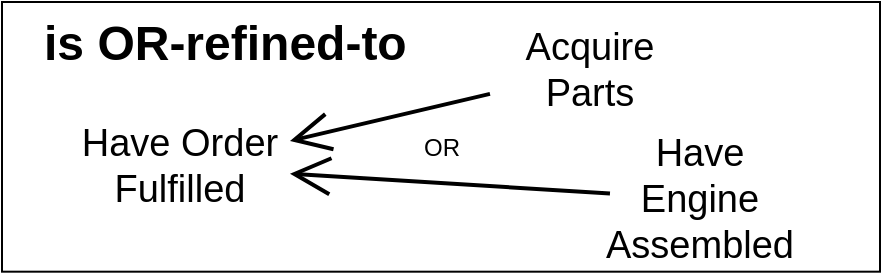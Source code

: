 <mxfile version="15.4.0" type="device" pages="15"><diagram name="iRL-manu-rel-1-or" id="lrQCM1Hvvk60PSm_WDTy"><mxGraphModel dx="4578" dy="3978" grid="1" gridSize="10" guides="1" tooltips="1" connect="1" arrows="1" fold="1" page="1" pageScale="1" pageWidth="850" pageHeight="1100" math="0" shadow="0"><root><mxCell id="0"/><mxCell id="1" parent="0"/><mxCell id="SSIafERvmLbeRZ0BGlmD-1" value="&lt;font&gt;&lt;b&gt;is&amp;nbsp;&lt;/b&gt;&lt;b&gt;OR-refined-to&lt;/b&gt;&lt;/font&gt;" style="rounded=0;whiteSpace=wrap;html=1;align=left;fontSize=24;spacingLeft=19;horizontal=1;verticalAlign=top;" parent="1" vertex="1"><mxGeometry x="-3164" y="-3098" width="439" height="134.84" as="geometry"/></mxCell><mxCell id="SSIafERvmLbeRZ0BGlmD-2" value="Acquire Parts" style="text;html=1;align=center;verticalAlign=middle;whiteSpace=wrap;rounded=0;fontSize=19;" parent="1" vertex="1"><mxGeometry x="-2920" y="-3078.84" width="100" height="30" as="geometry"/></mxCell><mxCell id="SSIafERvmLbeRZ0BGlmD-3" value="Have Order Fulfilled" style="text;html=1;align=center;verticalAlign=middle;whiteSpace=wrap;rounded=0;fontSize=19;" parent="1" vertex="1"><mxGeometry x="-3130" y="-3040" width="110" height="48.84" as="geometry"/></mxCell><mxCell id="SSIafERvmLbeRZ0BGlmD-5" value="Have Engine Assembled" style="text;html=1;align=center;verticalAlign=middle;whiteSpace=wrap;rounded=0;fontSize=19;" parent="1" vertex="1"><mxGeometry x="-2860" y="-3010" width="90" height="21.16" as="geometry"/></mxCell><mxCell id="2CwhLYtbpD0SPOnmaLBD-1" value="" style="endArrow=open;html=1;strokeWidth=2;curved=1;fontStyle=0;endFill=0;endSize=16;" parent="1" source="SSIafERvmLbeRZ0BGlmD-5" target="SSIafERvmLbeRZ0BGlmD-3" edge="1"><mxGeometry width="50" height="50" relative="1" as="geometry"><mxPoint x="-2956" y="-2880" as="sourcePoint"/><mxPoint x="-2860" y="-2868" as="targetPoint"/></mxGeometry></mxCell><mxCell id="2CwhLYtbpD0SPOnmaLBD-2" value="" style="endArrow=open;html=1;strokeWidth=2;curved=1;fontStyle=0;endFill=0;endSize=16;" parent="1" source="SSIafERvmLbeRZ0BGlmD-2" target="SSIafERvmLbeRZ0BGlmD-3" edge="1"><mxGeometry width="50" height="50" relative="1" as="geometry"><mxPoint x="-3047" y="-3138" as="sourcePoint"/><mxPoint x="-2918" y="-3154" as="targetPoint"/></mxGeometry></mxCell><mxCell id="2CwhLYtbpD0SPOnmaLBD-3" value="OR" style="text;html=1;align=center;verticalAlign=middle;whiteSpace=wrap;rounded=0;" parent="1" vertex="1"><mxGeometry x="-2974.5" y="-3040" width="60" height="30" as="geometry"/></mxCell></root></mxGraphModel></diagram><diagram id="jRgEcZpF6pAmbIoYRc1D" name="iRL-manu-rel-2-or"><mxGraphModel dx="4578" dy="3978" grid="1" gridSize="10" guides="1" tooltips="1" connect="1" arrows="1" fold="1" page="1" pageScale="1" pageWidth="850" pageHeight="1100" math="0" shadow="0"><root><mxCell id="0"/><mxCell id="1" parent="0"/><mxCell id="QYAgFzMeOtA9hnnynvg9-1" value="&lt;b&gt;is&amp;nbsp;&lt;/b&gt;&lt;b&gt;OR-refined-to&lt;/b&gt;" style="rounded=0;whiteSpace=wrap;html=1;align=left;fontSize=24;spacingLeft=19;horizontal=1;verticalAlign=top;" parent="1" vertex="1"><mxGeometry x="-3270" y="-3160" width="439" height="134.84" as="geometry"/></mxCell><mxCell id="QYAgFzMeOtA9hnnynvg9-2" value="Assemble Engine In House" style="text;html=1;align=center;verticalAlign=middle;whiteSpace=wrap;rounded=0;fontSize=19;" parent="1" vertex="1"><mxGeometry x="-3026" y="-3140.84" width="156" height="30" as="geometry"/></mxCell><mxCell id="QYAgFzMeOtA9hnnynvg9-3" value="Have Engine Assembled" style="text;html=1;align=center;verticalAlign=middle;whiteSpace=wrap;rounded=0;fontSize=19;" parent="1" vertex="1"><mxGeometry x="-3246" y="-3110.84" width="140" height="70" as="geometry"/></mxCell><mxCell id="QYAgFzMeOtA9hnnynvg9-5" value="Outsource Assembly" style="text;html=1;align=center;verticalAlign=middle;whiteSpace=wrap;rounded=0;fontSize=19;" parent="1" vertex="1"><mxGeometry x="-3000" y="-3069.84" width="100" height="21.16" as="geometry"/></mxCell><mxCell id="8zvtVMLiMIt8uU_Qt0A_-1" value="" style="endArrow=open;html=1;strokeWidth=2;curved=1;fontStyle=0;endFill=0;endSize=16;" parent="1" source="QYAgFzMeOtA9hnnynvg9-5" target="QYAgFzMeOtA9hnnynvg9-3" edge="1"><mxGeometry width="50" height="50" relative="1" as="geometry"><mxPoint x="-2980.5" y="-3061.84" as="sourcePoint"/><mxPoint x="-3120.5" y="-3069.84" as="targetPoint"/></mxGeometry></mxCell><mxCell id="8zvtVMLiMIt8uU_Qt0A_-2" value="" style="endArrow=open;html=1;strokeWidth=2;curved=1;fontStyle=0;endFill=0;endSize=16;" parent="1" source="QYAgFzMeOtA9hnnynvg9-2" target="QYAgFzMeOtA9hnnynvg9-3" edge="1"><mxGeometry width="50" height="50" relative="1" as="geometry"><mxPoint x="-3040.5" y="-3110.84" as="sourcePoint"/><mxPoint x="-3120.5" y="-3090.84" as="targetPoint"/></mxGeometry></mxCell><mxCell id="8zvtVMLiMIt8uU_Qt0A_-3" value="OR" style="text;html=1;align=center;verticalAlign=middle;whiteSpace=wrap;rounded=0;" parent="1" vertex="1"><mxGeometry x="-3095" y="-3099.84" width="60" height="30" as="geometry"/></mxCell></root></mxGraphModel></diagram><diagram name="iRL-manu-rel-3-or" id="VScYnzFYKKuELOybJhV1"><mxGraphModel dx="4578" dy="3978" grid="1" gridSize="10" guides="1" tooltips="1" connect="1" arrows="1" fold="1" page="1" pageScale="1" pageWidth="850" pageHeight="1100" math="0" shadow="0"><root><mxCell id="UDqPrsxeHk5HF0JBUd2i-0"/><mxCell id="UDqPrsxeHk5HF0JBUd2i-1" parent="UDqPrsxeHk5HF0JBUd2i-0"/><mxCell id="UDqPrsxeHk5HF0JBUd2i-2" value="&lt;b&gt;is&amp;nbsp;&lt;/b&gt;&lt;b&gt;OR-refined-to&lt;/b&gt;" style="rounded=0;whiteSpace=wrap;html=1;align=left;fontSize=24;spacingLeft=19;horizontal=1;verticalAlign=top;" parent="UDqPrsxeHk5HF0JBUd2i-1" vertex="1"><mxGeometry x="-3270" y="-3160" width="439" height="134.84" as="geometry"/></mxCell><mxCell id="UDqPrsxeHk5HF0JBUd2i-3" value="Parts Acquired In Time" style="text;html=1;align=center;verticalAlign=middle;whiteSpace=wrap;rounded=0;fontSize=17;" parent="UDqPrsxeHk5HF0JBUd2i-1" vertex="1"><mxGeometry x="-3044" y="-3150" width="195" height="30" as="geometry"/></mxCell><mxCell id="UDqPrsxeHk5HF0JBUd2i-4" value="Acquire Parts" style="text;html=1;align=center;verticalAlign=middle;whiteSpace=wrap;rounded=0;fontSize=19;" parent="UDqPrsxeHk5HF0JBUd2i-1" vertex="1"><mxGeometry x="-3246" y="-3110.84" width="140" height="70" as="geometry"/></mxCell><mxCell id="UDqPrsxeHk5HF0JBUd2i-5" value="Parts Never Acquired" style="text;html=1;align=center;verticalAlign=middle;whiteSpace=wrap;rounded=0;fontSize=17;" parent="UDqPrsxeHk5HF0JBUd2i-1" vertex="1"><mxGeometry x="-3033" y="-3056" width="190" height="21.16" as="geometry"/></mxCell><mxCell id="UDqPrsxeHk5HF0JBUd2i-6" value="" style="endArrow=open;html=1;strokeWidth=2;curved=1;fontStyle=0;endFill=0;endSize=16;" parent="UDqPrsxeHk5HF0JBUd2i-1" source="UDqPrsxeHk5HF0JBUd2i-5" target="UDqPrsxeHk5HF0JBUd2i-4" edge="1"><mxGeometry width="50" height="50" relative="1" as="geometry"><mxPoint x="-2980.5" y="-3061.84" as="sourcePoint"/><mxPoint x="-3120.5" y="-3069.84" as="targetPoint"/></mxGeometry></mxCell><mxCell id="UDqPrsxeHk5HF0JBUd2i-7" value="" style="endArrow=open;html=1;strokeWidth=2;curved=1;fontStyle=0;endFill=0;endSize=16;" parent="UDqPrsxeHk5HF0JBUd2i-1" source="UDqPrsxeHk5HF0JBUd2i-3" target="UDqPrsxeHk5HF0JBUd2i-4" edge="1"><mxGeometry width="50" height="50" relative="1" as="geometry"><mxPoint x="-3040.5" y="-3110.84" as="sourcePoint"/><mxPoint x="-3120.5" y="-3090.84" as="targetPoint"/></mxGeometry></mxCell><mxCell id="UDqPrsxeHk5HF0JBUd2i-8" value="OR" style="text;html=1;align=center;verticalAlign=middle;whiteSpace=wrap;rounded=0;" parent="UDqPrsxeHk5HF0JBUd2i-1" vertex="1"><mxGeometry x="-3090" y="-3104.26" width="60" height="30" as="geometry"/></mxCell><mxCell id="rxc4joUDMZYnqlhjqwgD-0" value="Parts Acquired Late" style="text;html=1;align=center;verticalAlign=middle;whiteSpace=wrap;rounded=0;fontSize=17;" parent="UDqPrsxeHk5HF0JBUd2i-1" vertex="1"><mxGeometry x="-3020" y="-3095.42" width="171" height="21.16" as="geometry"/></mxCell><mxCell id="rxc4joUDMZYnqlhjqwgD-1" value="" style="endArrow=open;html=1;strokeWidth=2;curved=1;fontStyle=0;endFill=0;endSize=16;" parent="UDqPrsxeHk5HF0JBUd2i-1" source="rxc4joUDMZYnqlhjqwgD-0" target="UDqPrsxeHk5HF0JBUd2i-4" edge="1"><mxGeometry width="50" height="50" relative="1" as="geometry"><mxPoint x="-2974.5" y="-3107.26" as="sourcePoint"/><mxPoint x="-3100" y="-3110.897" as="targetPoint"/></mxGeometry></mxCell></root></mxGraphModel></diagram><diagram id="zBmDgi2XzJmhAONFBeY-" name="iRL-manu-rel-4-or"><mxGraphModel dx="4578" dy="3978" grid="1" gridSize="10" guides="1" tooltips="1" connect="1" arrows="1" fold="1" page="1" pageScale="1" pageWidth="850" pageHeight="1100" math="0" shadow="0"><root><mxCell id="0"/><mxCell id="1" parent="0"/><mxCell id="p-jrq9WRFy0JcL0Lg-jd-1" value="&lt;b&gt;OR-refined-to&lt;/b&gt;" style="rounded=0;whiteSpace=wrap;html=1;align=left;fontSize=24;spacingLeft=19;horizontal=1;verticalAlign=top;" parent="1" vertex="1"><mxGeometry x="-3270" y="-3160" width="439" height="134.84" as="geometry"/></mxCell><mxCell id="p-jrq9WRFy0JcL0Lg-jd-2" value="Heater On" style="text;html=1;align=center;verticalAlign=middle;whiteSpace=wrap;rounded=0;fontSize=19;" parent="1" vertex="1"><mxGeometry x="-3000" y="-3132" width="100" height="30" as="geometry"/></mxCell><mxCell id="p-jrq9WRFy0JcL0Lg-jd-3" value="Heater was preciously on" style="text;html=1;align=center;verticalAlign=middle;whiteSpace=wrap;rounded=0;fontSize=19;" parent="1" vertex="1"><mxGeometry x="-3246" y="-3110.84" width="140" height="70" as="geometry"/></mxCell><mxCell id="p-jrq9WRFy0JcL0Lg-jd-5" value="..." style="text;html=1;align=center;verticalAlign=middle;whiteSpace=wrap;rounded=0;fontSize=19;" parent="1" vertex="1"><mxGeometry x="-2966" y="-3072" width="60" height="21.16" as="geometry"/></mxCell><mxCell id="Y0PTOGYrG9DKoLKgqOhh-1" value="" style="endArrow=open;html=1;strokeWidth=2;curved=1;fontStyle=0;endFill=0;endSize=16;" parent="1" source="p-jrq9WRFy0JcL0Lg-jd-5" target="p-jrq9WRFy0JcL0Lg-jd-3" edge="1"><mxGeometry width="50" height="50" relative="1" as="geometry"><mxPoint x="-2975" y="-3050.84" as="sourcePoint"/><mxPoint x="-3115" y="-3058.84" as="targetPoint"/></mxGeometry></mxCell><mxCell id="Y0PTOGYrG9DKoLKgqOhh-2" value="" style="endArrow=open;html=1;strokeWidth=2;curved=1;fontStyle=0;endFill=0;endSize=16;" parent="1" source="p-jrq9WRFy0JcL0Lg-jd-2" target="p-jrq9WRFy0JcL0Lg-jd-3" edge="1"><mxGeometry width="50" height="50" relative="1" as="geometry"><mxPoint x="-3035" y="-3099.84" as="sourcePoint"/><mxPoint x="-3115" y="-3079.84" as="targetPoint"/></mxGeometry></mxCell><mxCell id="Y0PTOGYrG9DKoLKgqOhh-3" value="OR" style="text;html=1;align=center;verticalAlign=middle;whiteSpace=wrap;rounded=0;" parent="1" vertex="1"><mxGeometry x="-3086" y="-3102" width="60" height="30" as="geometry"/></mxCell><mxCell id="QxelloidKfwXub9_lF89-1" value="&lt;b&gt;is&amp;nbsp;&lt;/b&gt;&lt;b&gt;OR-refined-to&lt;/b&gt;" style="rounded=0;whiteSpace=wrap;html=1;align=left;fontSize=24;spacingLeft=19;horizontal=1;verticalAlign=top;" parent="1" vertex="1"><mxGeometry x="-3270" y="-3160" width="439" height="134.84" as="geometry"/></mxCell><mxCell id="QxelloidKfwXub9_lF89-2" value="Order is Cancelled" style="text;html=1;align=center;verticalAlign=middle;whiteSpace=wrap;rounded=0;fontSize=19;" parent="1" vertex="1"><mxGeometry x="-3026" y="-3140.84" width="100" height="30" as="geometry"/></mxCell><mxCell id="QxelloidKfwXub9_lF89-3" value="Parts Never Acquired" style="text;html=1;align=center;verticalAlign=middle;whiteSpace=wrap;rounded=0;fontSize=19;" parent="1" vertex="1"><mxGeometry x="-3260" y="-3120.84" width="140" height="70" as="geometry"/></mxCell><mxCell id="QxelloidKfwXub9_lF89-4" value="..." style="text;html=1;align=center;verticalAlign=middle;whiteSpace=wrap;rounded=0;fontSize=19;" parent="1" vertex="1"><mxGeometry x="-2986" y="-3076.08" width="60" height="21.16" as="geometry"/></mxCell><mxCell id="QxelloidKfwXub9_lF89-5" value="" style="endArrow=open;html=1;strokeWidth=2;curved=1;fontStyle=0;endFill=0;endSize=16;" parent="1" source="QxelloidKfwXub9_lF89-4" edge="1"><mxGeometry width="50" height="50" relative="1" as="geometry"><mxPoint x="-2980.5" y="-3068.08" as="sourcePoint"/><mxPoint x="-3120.5" y="-3076.08" as="targetPoint"/></mxGeometry></mxCell><mxCell id="QxelloidKfwXub9_lF89-6" value="" style="endArrow=open;html=1;strokeWidth=2;curved=1;fontStyle=0;endFill=0;endSize=16;" parent="1" source="QxelloidKfwXub9_lF89-2" edge="1"><mxGeometry width="50" height="50" relative="1" as="geometry"><mxPoint x="-3040.5" y="-3117.08" as="sourcePoint"/><mxPoint x="-3120.5" y="-3097.08" as="targetPoint"/></mxGeometry></mxCell><mxCell id="QxelloidKfwXub9_lF89-7" value="OR" style="text;html=1;align=center;verticalAlign=middle;whiteSpace=wrap;rounded=0;" parent="1" vertex="1"><mxGeometry x="-3095" y="-3106.08" width="60" height="30" as="geometry"/></mxCell></root></mxGraphModel></diagram><diagram id="1IxjrtlEPSZ1EHy36e9s" name="iRL-manu-rel-5-or"><mxGraphModel dx="4578" dy="3978" grid="1" gridSize="10" guides="1" tooltips="1" connect="1" arrows="1" fold="1" page="1" pageScale="1" pageWidth="850" pageHeight="1100" math="0" shadow="0"><root><mxCell id="0"/><mxCell id="1" parent="0"/><mxCell id="qpeAB36Z1P4n_StSkfno-1" value="&lt;b&gt;is&amp;nbsp;&lt;/b&gt;&lt;b&gt;OR-refined-to&lt;/b&gt;" style="rounded=0;whiteSpace=wrap;html=1;align=left;fontSize=24;spacingLeft=19;horizontal=1;verticalAlign=top;" parent="1" vertex="1"><mxGeometry x="-3270" y="-3160" width="439" height="134.84" as="geometry"/></mxCell><mxCell id="qpeAB36Z1P4n_StSkfno-2" value="Penalty is Issued" style="text;html=1;align=center;verticalAlign=middle;whiteSpace=wrap;rounded=0;fontSize=19;" parent="1" vertex="1"><mxGeometry x="-3026" y="-3140.84" width="100" height="30" as="geometry"/></mxCell><mxCell id="qpeAB36Z1P4n_StSkfno-3" value="Previous Order was Cancelled" style="text;html=1;align=center;verticalAlign=middle;whiteSpace=wrap;rounded=0;fontSize=19;" parent="1" vertex="1"><mxGeometry x="-3260" y="-3120" width="140" height="70" as="geometry"/></mxCell><mxCell id="qpeAB36Z1P4n_StSkfno-5" value="..." style="text;html=1;align=center;verticalAlign=middle;whiteSpace=wrap;rounded=0;fontSize=19;" parent="1" vertex="1"><mxGeometry x="-2986" y="-3076.08" width="60" height="21.16" as="geometry"/></mxCell><mxCell id="A7f1Y8ISE76tXlUQA0cz-1" value="" style="endArrow=open;html=1;strokeWidth=2;curved=1;fontStyle=0;endFill=0;endSize=16;" parent="1" source="qpeAB36Z1P4n_StSkfno-5" edge="1"><mxGeometry width="50" height="50" relative="1" as="geometry"><mxPoint x="-2980.5" y="-3068.08" as="sourcePoint"/><mxPoint x="-3120.5" y="-3076.08" as="targetPoint"/></mxGeometry></mxCell><mxCell id="A7f1Y8ISE76tXlUQA0cz-2" value="" style="endArrow=open;html=1;strokeWidth=2;curved=1;fontStyle=0;endFill=0;endSize=16;" parent="1" source="qpeAB36Z1P4n_StSkfno-2" edge="1"><mxGeometry width="50" height="50" relative="1" as="geometry"><mxPoint x="-3040.5" y="-3117.08" as="sourcePoint"/><mxPoint x="-3120.5" y="-3097.08" as="targetPoint"/></mxGeometry></mxCell><mxCell id="A7f1Y8ISE76tXlUQA0cz-3" value="OR" style="text;html=1;align=center;verticalAlign=middle;whiteSpace=wrap;rounded=0;" parent="1" vertex="1"><mxGeometry x="-3095" y="-3106.08" width="60" height="30" as="geometry"/></mxCell></root></mxGraphModel></diagram><diagram id="viq7wspX5ryztpVTKHqe" name="iRL-manu-rel-6-or"><mxGraphModel dx="4578" dy="3978" grid="1" gridSize="10" guides="1" tooltips="1" connect="1" arrows="1" fold="1" page="1" pageScale="1" pageWidth="850" pageHeight="1100" math="0" shadow="0"><root><mxCell id="53U4_JtXYC-gkIHRt5g6-0"/><mxCell id="53U4_JtXYC-gkIHRt5g6-1" parent="53U4_JtXYC-gkIHRt5g6-0"/><mxCell id="8u-FUNSba6xNEt8coBBN-0" value="&lt;b&gt;is&amp;nbsp;&lt;/b&gt;&lt;b&gt;OR-refined-to&lt;/b&gt;" style="rounded=0;whiteSpace=wrap;html=1;align=left;fontSize=24;spacingLeft=19;horizontal=1;verticalAlign=top;" parent="53U4_JtXYC-gkIHRt5g6-1" vertex="1"><mxGeometry x="-3270" y="-3160" width="439" height="134.84" as="geometry"/></mxCell><mxCell id="8u-FUNSba6xNEt8coBBN-1" value="Penalty is Issued" style="text;html=1;align=center;verticalAlign=middle;whiteSpace=wrap;rounded=0;fontSize=19;" parent="53U4_JtXYC-gkIHRt5g6-1" vertex="1"><mxGeometry x="-3026" y="-3140.84" width="100" height="30" as="geometry"/></mxCell><mxCell id="8u-FUNSba6xNEt8coBBN-2" value="Acquire Parts" style="text;html=1;align=center;verticalAlign=middle;whiteSpace=wrap;rounded=0;fontSize=19;" parent="53U4_JtXYC-gkIHRt5g6-1" vertex="1"><mxGeometry x="-3260" y="-3120" width="140" height="70" as="geometry"/></mxCell><mxCell id="8u-FUNSba6xNEt8coBBN-3" value="..." style="text;html=1;align=center;verticalAlign=middle;whiteSpace=wrap;rounded=0;fontSize=19;" parent="53U4_JtXYC-gkIHRt5g6-1" vertex="1"><mxGeometry x="-2986" y="-3076.08" width="60" height="21.16" as="geometry"/></mxCell><mxCell id="8u-FUNSba6xNEt8coBBN-4" value="" style="endArrow=open;html=1;strokeWidth=2;curved=1;fontStyle=0;endFill=0;endSize=16;" parent="53U4_JtXYC-gkIHRt5g6-1" source="8u-FUNSba6xNEt8coBBN-3" edge="1"><mxGeometry width="50" height="50" relative="1" as="geometry"><mxPoint x="-2980.5" y="-3068.08" as="sourcePoint"/><mxPoint x="-3120.5" y="-3076.08" as="targetPoint"/></mxGeometry></mxCell><mxCell id="8u-FUNSba6xNEt8coBBN-5" value="" style="endArrow=open;html=1;strokeWidth=2;curved=1;fontStyle=0;endFill=0;endSize=16;" parent="53U4_JtXYC-gkIHRt5g6-1" source="8u-FUNSba6xNEt8coBBN-1" edge="1"><mxGeometry width="50" height="50" relative="1" as="geometry"><mxPoint x="-3040.5" y="-3117.08" as="sourcePoint"/><mxPoint x="-3120.5" y="-3097.08" as="targetPoint"/></mxGeometry></mxCell><mxCell id="8u-FUNSba6xNEt8coBBN-6" value="OR" style="text;html=1;align=center;verticalAlign=middle;whiteSpace=wrap;rounded=0;" parent="53U4_JtXYC-gkIHRt5g6-1" vertex="1"><mxGeometry x="-3095" y="-3106.08" width="60" height="30" as="geometry"/></mxCell></root></mxGraphModel></diagram><diagram id="mF4jjamFUtdUcgxOceSQ" name="iRL-manu-rel-7-or"><mxGraphModel dx="4578" dy="3978" grid="1" gridSize="10" guides="1" tooltips="1" connect="1" arrows="1" fold="1" page="1" pageScale="1" pageWidth="850" pageHeight="1100" math="0" shadow="0"><root><mxCell id="0"/><mxCell id="1" parent="0"/><mxCell id="mGgSBed5oNK1ILrCbqTG-1" value="&lt;b&gt;is&amp;nbsp;&lt;/b&gt;&lt;b&gt;OR-refined-to&lt;/b&gt;" style="rounded=0;whiteSpace=wrap;html=1;align=left;fontSize=24;spacingLeft=19;horizontal=1;verticalAlign=top;" parent="1" vertex="1"><mxGeometry x="-3270" y="-3160" width="439" height="134.84" as="geometry"/></mxCell><mxCell id="mGgSBed5oNK1ILrCbqTG-2" value="Have the Engine Assembled" style="text;html=1;align=center;verticalAlign=middle;whiteSpace=wrap;rounded=0;fontSize=19;" parent="1" vertex="1"><mxGeometry x="-3026" y="-3140.84" width="156" height="30" as="geometry"/></mxCell><mxCell id="mGgSBed5oNK1ILrCbqTG-3" value="Acquire&lt;br&gt;Parts" style="text;html=1;align=center;verticalAlign=middle;whiteSpace=wrap;rounded=0;fontSize=19;" parent="1" vertex="1"><mxGeometry x="-3246" y="-3110.84" width="140" height="70" as="geometry"/></mxCell><mxCell id="mGgSBed5oNK1ILrCbqTG-4" value="..." style="text;html=1;align=center;verticalAlign=middle;whiteSpace=wrap;rounded=0;fontSize=19;" parent="1" vertex="1"><mxGeometry x="-2986" y="-3076.08" width="60" height="21.16" as="geometry"/></mxCell><mxCell id="mGgSBed5oNK1ILrCbqTG-5" value="" style="endArrow=open;html=1;strokeWidth=2;curved=1;fontStyle=0;endFill=0;endSize=16;" parent="1" source="mGgSBed5oNK1ILrCbqTG-4" edge="1"><mxGeometry width="50" height="50" relative="1" as="geometry"><mxPoint x="-2980.5" y="-3068.08" as="sourcePoint"/><mxPoint x="-3120.5" y="-3076.08" as="targetPoint"/></mxGeometry></mxCell><mxCell id="mGgSBed5oNK1ILrCbqTG-6" value="" style="endArrow=open;html=1;strokeWidth=2;curved=1;fontStyle=0;endFill=0;endSize=16;" parent="1" source="mGgSBed5oNK1ILrCbqTG-2" edge="1"><mxGeometry width="50" height="50" relative="1" as="geometry"><mxPoint x="-3040.5" y="-3117.08" as="sourcePoint"/><mxPoint x="-3120.5" y="-3097.08" as="targetPoint"/></mxGeometry></mxCell><mxCell id="mGgSBed5oNK1ILrCbqTG-7" value="OR" style="text;html=1;align=center;verticalAlign=middle;whiteSpace=wrap;rounded=0;" parent="1" vertex="1"><mxGeometry x="-3095" y="-3106.08" width="60" height="30" as="geometry"/></mxCell></root></mxGraphModel></diagram><diagram id="vYKbGq_c37cxqWt-kweQ" name="iRL-manu-rel-8-or"><mxGraphModel dx="4578" dy="3978" grid="1" gridSize="10" guides="1" tooltips="1" connect="1" arrows="1" fold="1" page="1" pageScale="1" pageWidth="850" pageHeight="1100" math="0" shadow="0"><root><mxCell id="0"/><mxCell id="1" parent="0"/><mxCell id="kktl9qGSr2GCjvb34MY1-1" value="&lt;b&gt;is&amp;nbsp;&lt;/b&gt;&lt;b&gt;OR-refined-to&lt;/b&gt;" style="rounded=0;whiteSpace=wrap;html=1;align=left;fontSize=24;spacingLeft=19;horizontal=1;verticalAlign=top;" parent="1" vertex="1"><mxGeometry x="-3270" y="-3160" width="439" height="134.84" as="geometry"/></mxCell><mxCell id="kktl9qGSr2GCjvb34MY1-2" value="Reputation" style="text;html=1;align=center;verticalAlign=middle;whiteSpace=wrap;rounded=0;fontSize=19;" parent="1" vertex="1"><mxGeometry x="-3026" y="-3140.84" width="100" height="30" as="geometry"/></mxCell><mxCell id="kktl9qGSr2GCjvb34MY1-3" value="Reputation (previous status)" style="text;html=1;align=center;verticalAlign=middle;whiteSpace=wrap;rounded=0;fontSize=19;" parent="1" vertex="1"><mxGeometry x="-3246" y="-3110.84" width="140" height="70" as="geometry"/></mxCell><mxCell id="kktl9qGSr2GCjvb34MY1-4" value="..." style="text;html=1;align=center;verticalAlign=middle;whiteSpace=wrap;rounded=0;fontSize=19;" parent="1" vertex="1"><mxGeometry x="-2986" y="-3076.08" width="60" height="21.16" as="geometry"/></mxCell><mxCell id="kktl9qGSr2GCjvb34MY1-5" value="" style="endArrow=open;html=1;strokeWidth=2;curved=1;fontStyle=0;endFill=0;endSize=16;" parent="1" source="kktl9qGSr2GCjvb34MY1-4" edge="1"><mxGeometry width="50" height="50" relative="1" as="geometry"><mxPoint x="-2980.5" y="-3068.08" as="sourcePoint"/><mxPoint x="-3120.5" y="-3076.08" as="targetPoint"/></mxGeometry></mxCell><mxCell id="kktl9qGSr2GCjvb34MY1-6" value="" style="endArrow=open;html=1;strokeWidth=2;curved=1;fontStyle=0;endFill=0;endSize=16;" parent="1" source="kktl9qGSr2GCjvb34MY1-2" edge="1"><mxGeometry width="50" height="50" relative="1" as="geometry"><mxPoint x="-3040.5" y="-3117.08" as="sourcePoint"/><mxPoint x="-3120.5" y="-3097.08" as="targetPoint"/></mxGeometry></mxCell><mxCell id="kktl9qGSr2GCjvb34MY1-7" value="OR" style="text;html=1;align=center;verticalAlign=middle;whiteSpace=wrap;rounded=0;" parent="1" vertex="1"><mxGeometry x="-3095" y="-3106.08" width="60" height="30" as="geometry"/></mxCell></root></mxGraphModel></diagram><diagram id="Au_eIEvgqQtElC9Wct7o" name="iRL-manu-rel-9-or"><mxGraphModel dx="4578" dy="3978" grid="1" gridSize="10" guides="1" tooltips="1" connect="1" arrows="1" fold="1" page="1" pageScale="1" pageWidth="850" pageHeight="1100" math="0" shadow="0"><root><mxCell id="0"/><mxCell id="1" parent="0"/><mxCell id="GdHAD05nM0YZuhkqGcEF-1" value="&lt;b&gt;is&amp;nbsp;&lt;/b&gt;&lt;b&gt;OR-refined-to&lt;/b&gt;" style="rounded=0;whiteSpace=wrap;html=1;align=left;fontSize=24;spacingLeft=19;horizontal=1;verticalAlign=top;" parent="1" vertex="1"><mxGeometry x="-3270" y="-3160" width="439" height="134.84" as="geometry"/></mxCell><mxCell id="GdHAD05nM0YZuhkqGcEF-2" value="Reputation" style="text;html=1;align=center;verticalAlign=middle;whiteSpace=wrap;rounded=0;fontSize=19;" parent="1" vertex="1"><mxGeometry x="-3026" y="-3140.84" width="100" height="30" as="geometry"/></mxCell><mxCell id="GdHAD05nM0YZuhkqGcEF-3" value="Good Construction Quality" style="text;html=1;align=center;verticalAlign=middle;whiteSpace=wrap;rounded=0;fontSize=19;" parent="1" vertex="1"><mxGeometry x="-3246" y="-3110.84" width="140" height="70" as="geometry"/></mxCell><mxCell id="GdHAD05nM0YZuhkqGcEF-4" value="..." style="text;html=1;align=center;verticalAlign=middle;whiteSpace=wrap;rounded=0;fontSize=19;" parent="1" vertex="1"><mxGeometry x="-2986" y="-3076.08" width="60" height="21.16" as="geometry"/></mxCell><mxCell id="GdHAD05nM0YZuhkqGcEF-5" value="" style="endArrow=open;html=1;strokeWidth=2;curved=1;fontStyle=0;endFill=0;endSize=16;" parent="1" source="GdHAD05nM0YZuhkqGcEF-4" edge="1"><mxGeometry width="50" height="50" relative="1" as="geometry"><mxPoint x="-2980.5" y="-3068.08" as="sourcePoint"/><mxPoint x="-3120.5" y="-3076.08" as="targetPoint"/></mxGeometry></mxCell><mxCell id="GdHAD05nM0YZuhkqGcEF-6" value="" style="endArrow=open;html=1;strokeWidth=2;curved=1;fontStyle=0;endFill=0;endSize=16;" parent="1" source="GdHAD05nM0YZuhkqGcEF-2" edge="1"><mxGeometry width="50" height="50" relative="1" as="geometry"><mxPoint x="-3040.5" y="-3117.08" as="sourcePoint"/><mxPoint x="-3120.5" y="-3097.08" as="targetPoint"/></mxGeometry></mxCell><mxCell id="GdHAD05nM0YZuhkqGcEF-7" value="OR" style="text;html=1;align=center;verticalAlign=middle;whiteSpace=wrap;rounded=0;" parent="1" vertex="1"><mxGeometry x="-3095" y="-3106.08" width="60" height="30" as="geometry"/></mxCell></root></mxGraphModel></diagram><diagram id="4KhcXFip8CfWlh6ND8Yw" name="iRL-manu-rel-10-or"><mxGraphModel dx="4578" dy="3978" grid="1" gridSize="10" guides="1" tooltips="1" connect="1" arrows="1" fold="1" page="1" pageScale="1" pageWidth="850" pageHeight="1100" math="0" shadow="0"><root><mxCell id="0"/><mxCell id="1" parent="0"/><mxCell id="Jjrp6Ug1P1x2DJ4QPORh-1" value="&lt;b&gt;is&amp;nbsp;&lt;/b&gt;&lt;b&gt;OR-refined-to&lt;/b&gt;" style="rounded=0;whiteSpace=wrap;html=1;align=left;fontSize=24;spacingLeft=19;horizontal=1;verticalAlign=top;" parent="1" vertex="1"><mxGeometry x="-3270" y="-3160" width="439" height="134.84" as="geometry"/></mxCell><mxCell id="Jjrp6Ug1P1x2DJ4QPORh-2" value="Reputation" style="text;html=1;align=center;verticalAlign=middle;whiteSpace=wrap;rounded=0;fontSize=19;" parent="1" vertex="1"><mxGeometry x="-3026" y="-3140.84" width="136" height="30" as="geometry"/></mxCell><mxCell id="Jjrp6Ug1P1x2DJ4QPORh-3" value="Bad Construction Quality" style="text;html=1;align=center;verticalAlign=middle;whiteSpace=wrap;rounded=0;fontSize=19;" parent="1" vertex="1"><mxGeometry x="-3246" y="-3110.84" width="140" height="70" as="geometry"/></mxCell><mxCell id="Jjrp6Ug1P1x2DJ4QPORh-5" value="..." style="text;html=1;align=center;verticalAlign=middle;whiteSpace=wrap;rounded=0;fontSize=19;" parent="1" vertex="1"><mxGeometry x="-2966" y="-3072" width="60" height="21.16" as="geometry"/></mxCell><mxCell id="YrUKIbXLNN7Hvpgu3Ina-2" value="OR" style="text;html=1;align=center;verticalAlign=middle;whiteSpace=wrap;rounded=0;" parent="1" vertex="1"><mxGeometry x="-3086" y="-3102" width="60" height="30" as="geometry"/></mxCell><mxCell id="YrUKIbXLNN7Hvpgu3Ina-3" value="" style="endArrow=open;html=1;strokeWidth=2;curved=1;fontStyle=0;endFill=0;endSize=16;" parent="1" source="Jjrp6Ug1P1x2DJ4QPORh-5" target="Jjrp6Ug1P1x2DJ4QPORh-3" edge="1"><mxGeometry width="50" height="50" relative="1" as="geometry"><mxPoint x="-2986" y="-3067" as="sourcePoint"/><mxPoint x="-3120.5" y="-3076.08" as="targetPoint"/></mxGeometry></mxCell><mxCell id="YrUKIbXLNN7Hvpgu3Ina-4" value="" style="endArrow=open;html=1;strokeWidth=2;curved=1;fontStyle=0;endFill=0;endSize=16;" parent="1" source="Jjrp6Ug1P1x2DJ4QPORh-2" target="Jjrp6Ug1P1x2DJ4QPORh-3" edge="1"><mxGeometry width="50" height="50" relative="1" as="geometry"><mxPoint x="-3026" y="-3116" as="sourcePoint"/><mxPoint x="-3120.5" y="-3097.08" as="targetPoint"/></mxGeometry></mxCell></root></mxGraphModel></diagram><diagram id="FeQZBwoRJbgXJpnwxUOL" name="iRL-manu-rel-10-or"><mxGraphModel dx="4578" dy="3978" grid="1" gridSize="10" guides="1" tooltips="1" connect="1" arrows="1" fold="1" page="1" pageScale="1" pageWidth="850" pageHeight="1100" math="0" shadow="0"><root><mxCell id="0"/><mxCell id="1" parent="0"/><mxCell id="iMw33nmqh5LWI69N6PLv-1" value="&lt;b&gt;OR-refined-to&lt;/b&gt;" style="rounded=0;whiteSpace=wrap;html=1;align=left;fontSize=24;spacingLeft=19;horizontal=1;verticalAlign=top;" parent="1" vertex="1"><mxGeometry x="-3270" y="-3160" width="439" height="134.84" as="geometry"/></mxCell><mxCell id="iMw33nmqh5LWI69N6PLv-2" value="Maintain Ideal Temperature (current level)" style="text;html=1;align=center;verticalAlign=middle;whiteSpace=wrap;rounded=0;fontSize=19;" parent="1" vertex="1"><mxGeometry x="-3026" y="-3140.84" width="176" height="30" as="geometry"/></mxCell><mxCell id="iMw33nmqh5LWI69N6PLv-3" value="Maintain Ideal Temperature (previous level)" style="text;html=1;align=center;verticalAlign=middle;whiteSpace=wrap;rounded=0;fontSize=19;" parent="1" vertex="1"><mxGeometry x="-3246" y="-3110.84" width="140" height="70" as="geometry"/></mxCell><mxCell id="iMw33nmqh5LWI69N6PLv-5" value="..." style="text;html=1;align=center;verticalAlign=middle;whiteSpace=wrap;rounded=0;fontSize=19;" parent="1" vertex="1"><mxGeometry x="-2966" y="-3072" width="60" height="21.16" as="geometry"/></mxCell><mxCell id="ijJOvEjpufaEpfD1lnnv-2" value="OR" style="text;html=1;align=center;verticalAlign=middle;whiteSpace=wrap;rounded=0;" parent="1" vertex="1"><mxGeometry x="-3086" y="-3102" width="60" height="30" as="geometry"/></mxCell><mxCell id="ijJOvEjpufaEpfD1lnnv-3" value="" style="endArrow=open;html=1;strokeWidth=2;curved=1;fontStyle=0;endFill=0;endSize=16;" parent="1" source="iMw33nmqh5LWI69N6PLv-5" target="iMw33nmqh5LWI69N6PLv-3" edge="1"><mxGeometry width="50" height="50" relative="1" as="geometry"><mxPoint x="-2986" y="-3067" as="sourcePoint"/><mxPoint x="-3120.5" y="-3076.08" as="targetPoint"/></mxGeometry></mxCell><mxCell id="ijJOvEjpufaEpfD1lnnv-4" value="" style="endArrow=open;html=1;strokeWidth=2;curved=1;fontStyle=0;endFill=0;endSize=16;" parent="1" source="iMw33nmqh5LWI69N6PLv-2" target="iMw33nmqh5LWI69N6PLv-3" edge="1"><mxGeometry width="50" height="50" relative="1" as="geometry"><mxPoint x="-3026" y="-3116" as="sourcePoint"/><mxPoint x="-3120.5" y="-3097.08" as="targetPoint"/></mxGeometry></mxCell></root></mxGraphModel></diagram><diagram id="P1F7y5oBeZOF15YZMAfe" name="iRL-manu-rel-11-or"><mxGraphModel dx="3974" dy="3634" grid="1" gridSize="10" guides="1" tooltips="1" connect="1" arrows="1" fold="1" page="1" pageScale="1" pageWidth="850" pageHeight="1100" math="0" shadow="0">&#xa;      <root>&#xa;        <mxCell id="0"/>&#xa;        <mxCell id="1" parent="0"/>&#xa;        <mxCell id="-aFZFn7ijfGQ51Bd1Oti-1" value="&lt;b&gt;OR-refined-to&lt;/b&gt;" style="rounded=0;whiteSpace=wrap;html=1;align=left;fontSize=24;spacingLeft=19;horizontal=1;verticalAlign=top;" parent="1" vertex="1">&#xa;          <mxGeometry x="-3270" y="-3160" width="439" height="134.84" as="geometry"/>&#xa;        </mxCell>&#xa;        <mxCell id="-aFZFn7ijfGQ51Bd1Oti-2" value="Maintain Ideal Temperature (current level)" style="text;html=1;align=center;verticalAlign=middle;whiteSpace=wrap;rounded=0;fontSize=19;" parent="1" vertex="1">&#xa;          <mxGeometry x="-3026" y="-3140.84" width="176" height="30" as="geometry"/>&#xa;        </mxCell>&#xa;        <mxCell id="-aFZFn7ijfGQ51Bd1Oti-3" value="Heater On" style="text;html=1;align=center;verticalAlign=middle;whiteSpace=wrap;rounded=0;fontSize=19;" parent="1" vertex="1">&#xa;          <mxGeometry x="-3246" y="-3110.84" width="140" height="70" as="geometry"/>&#xa;        </mxCell>&#xa;        <mxCell id="-aFZFn7ijfGQ51Bd1Oti-5" value="..." style="text;html=1;align=center;verticalAlign=middle;whiteSpace=wrap;rounded=0;fontSize=19;" parent="1" vertex="1">&#xa;          <mxGeometry x="-2966" y="-3072" width="60" height="21.16" as="geometry"/>&#xa;        </mxCell>&#xa;        <mxCell id="mErrtSbE9prU_rYzy_bF-1" value="OR" style="text;html=1;align=center;verticalAlign=middle;whiteSpace=wrap;rounded=0;" vertex="1" parent="1">&#xa;          <mxGeometry x="-3090" y="-3096" width="60" height="30" as="geometry"/>&#xa;        </mxCell>&#xa;        <mxCell id="mErrtSbE9prU_rYzy_bF-2" value="" style="endArrow=open;html=1;strokeWidth=2;curved=1;fontStyle=0;endFill=0;endSize=16;" edge="1" parent="1" source="-aFZFn7ijfGQ51Bd1Oti-5" target="-aFZFn7ijfGQ51Bd1Oti-3">&#xa;          <mxGeometry width="50" height="50" relative="1" as="geometry">&#xa;            <mxPoint x="-2966" y="-3063" as="sourcePoint"/>&#xa;            <mxPoint x="-3106" y="-3072" as="targetPoint"/>&#xa;          </mxGeometry>&#xa;        </mxCell>&#xa;        <mxCell id="mErrtSbE9prU_rYzy_bF-3" value="" style="endArrow=open;html=1;strokeWidth=2;curved=1;fontStyle=0;endFill=0;endSize=16;" edge="1" parent="1" source="-aFZFn7ijfGQ51Bd1Oti-2" target="-aFZFn7ijfGQ51Bd1Oti-3">&#xa;          <mxGeometry width="50" height="50" relative="1" as="geometry">&#xa;            <mxPoint x="-3009" y="-3111" as="sourcePoint"/>&#xa;            <mxPoint x="-3106" y="-3091" as="targetPoint"/>&#xa;          </mxGeometry>&#xa;        </mxCell>&#xa;      </root>&#xa;    </mxGraphModel></diagram><diagram id="Xo7n9-qTVo7QPiPUUxzN" name="iRL-manu-rel-12-or"><mxGraphModel dx="3974" dy="3634" grid="1" gridSize="10" guides="1" tooltips="1" connect="1" arrows="1" fold="1" page="1" pageScale="1" pageWidth="850" pageHeight="1100" math="0" shadow="0">&#xa;      <root>&#xa;        <mxCell id="0"/>&#xa;        <mxCell id="1" parent="0"/>&#xa;        <mxCell id="cnYG5fqotXt_G6qzUcca-1" value="&lt;b&gt;OR-refined-to&lt;/b&gt;" style="rounded=0;whiteSpace=wrap;html=1;align=left;fontSize=24;spacingLeft=19;horizontal=1;verticalAlign=top;" parent="1" vertex="1">&#xa;          <mxGeometry x="-3270" y="-3160" width="439" height="134.84" as="geometry"/>&#xa;        </mxCell>&#xa;        <mxCell id="cnYG5fqotXt_G6qzUcca-2" value="Mnimize Cost" style="text;html=1;align=center;verticalAlign=middle;whiteSpace=wrap;rounded=0;fontSize=19;" parent="1" vertex="1">&#xa;          <mxGeometry x="-3026" y="-3140.84" width="176" height="30" as="geometry"/>&#xa;        </mxCell>&#xa;        <mxCell id="cnYG5fqotXt_G6qzUcca-3" value="Minimize Running Time" style="text;html=1;align=center;verticalAlign=middle;whiteSpace=wrap;rounded=0;fontSize=19;" parent="1" vertex="1">&#xa;          <mxGeometry x="-3246" y="-3110.84" width="140" height="70" as="geometry"/>&#xa;        </mxCell>&#xa;        <mxCell id="cnYG5fqotXt_G6qzUcca-5" value="..." style="text;html=1;align=center;verticalAlign=middle;whiteSpace=wrap;rounded=0;fontSize=19;" parent="1" vertex="1">&#xa;          <mxGeometry x="-2966" y="-3072" width="60" height="21.16" as="geometry"/>&#xa;        </mxCell>&#xa;        <mxCell id="1aQwfdysoaBvFGxnPhLz-1" value="OR" style="text;html=1;align=center;verticalAlign=middle;whiteSpace=wrap;rounded=0;" vertex="1" parent="1">&#xa;          <mxGeometry x="-3078" y="-3100" width="60" height="30" as="geometry"/>&#xa;        </mxCell>&#xa;        <mxCell id="1aQwfdysoaBvFGxnPhLz-2" value="" style="endArrow=open;html=1;strokeWidth=2;curved=1;fontStyle=0;endFill=0;endSize=16;" edge="1" parent="1" source="cnYG5fqotXt_G6qzUcca-5" target="cnYG5fqotXt_G6qzUcca-3">&#xa;          <mxGeometry width="50" height="50" relative="1" as="geometry">&#xa;            <mxPoint x="-2950" y="-3050" as="sourcePoint"/>&#xa;            <mxPoint x="-3106" y="-3072" as="targetPoint"/>&#xa;          </mxGeometry>&#xa;        </mxCell>&#xa;        <mxCell id="1aQwfdysoaBvFGxnPhLz-3" value="" style="endArrow=open;html=1;strokeWidth=2;curved=1;fontStyle=0;endFill=0;endSize=16;" edge="1" parent="1" source="cnYG5fqotXt_G6qzUcca-2">&#xa;          <mxGeometry width="50" height="50" relative="1" as="geometry">&#xa;            <mxPoint x="-3009" y="-3111" as="sourcePoint"/>&#xa;            <mxPoint x="-3106" y="-3091" as="targetPoint"/>&#xa;          </mxGeometry>&#xa;        </mxCell>&#xa;      </root>&#xa;    </mxGraphModel></diagram><diagram id="enEovX3N7CVmyAMt918q" name="iRL-manu-rel-13-or"><mxGraphModel dx="4834" dy="4136" grid="1" gridSize="10" guides="1" tooltips="1" connect="1" arrows="1" fold="1" page="1" pageScale="1" pageWidth="850" pageHeight="1100" math="0" shadow="0">&#xa;      <root>&#xa;        <mxCell id="0"/>&#xa;        <mxCell id="1" parent="0"/>&#xa;        <mxCell id="FNvMhDFjlseCS0Nqukg8-1" value="&lt;b&gt;OR-refined-to&lt;/b&gt;" style="rounded=0;whiteSpace=wrap;html=1;align=left;fontSize=24;spacingLeft=19;horizontal=1;verticalAlign=top;" parent="1" vertex="1">&#xa;          <mxGeometry x="-3220" y="-3190" width="439" height="134.84" as="geometry"/>&#xa;        </mxCell>&#xa;        <mxCell id="FNvMhDFjlseCS0Nqukg8-2" value="Maximize Comfort" style="text;html=1;align=center;verticalAlign=middle;whiteSpace=wrap;rounded=0;fontSize=19;" parent="1" vertex="1">&#xa;          <mxGeometry x="-2976" y="-3170.84" width="176" height="30" as="geometry"/>&#xa;        </mxCell>&#xa;        <mxCell id="FNvMhDFjlseCS0Nqukg8-3" value="Maintain Ideal Temperature" style="text;html=1;align=center;verticalAlign=middle;whiteSpace=wrap;rounded=0;fontSize=19;" parent="1" vertex="1">&#xa;          <mxGeometry x="-3196" y="-3140.84" width="140" height="70" as="geometry"/>&#xa;        </mxCell>&#xa;        <mxCell id="FNvMhDFjlseCS0Nqukg8-5" value="..." style="text;html=1;align=center;verticalAlign=middle;whiteSpace=wrap;rounded=0;fontSize=19;" parent="1" vertex="1">&#xa;          <mxGeometry x="-2916" y="-3102" width="60" height="21.16" as="geometry"/>&#xa;        </mxCell>&#xa;        <mxCell id="383QzGq_YPf_XRvl4RZt-1" value="OR" style="text;html=1;align=center;verticalAlign=middle;whiteSpace=wrap;rounded=0;" vertex="1" parent="1">&#xa;          <mxGeometry x="-3028" y="-3131" width="60" height="30" as="geometry"/>&#xa;        </mxCell>&#xa;        <mxCell id="383QzGq_YPf_XRvl4RZt-2" value="" style="endArrow=open;html=1;strokeWidth=2;curved=1;fontStyle=0;endFill=0;endSize=16;" edge="1" parent="1" source="FNvMhDFjlseCS0Nqukg8-5" target="FNvMhDFjlseCS0Nqukg8-3">&#xa;          <mxGeometry width="50" height="50" relative="1" as="geometry">&#xa;            <mxPoint x="-2922.6" y="-3080.84" as="sourcePoint"/>&#xa;            <mxPoint x="-3062.6" y="-3089.84" as="targetPoint"/>&#xa;          </mxGeometry>&#xa;        </mxCell>&#xa;        <mxCell id="383QzGq_YPf_XRvl4RZt-3" value="" style="endArrow=open;html=1;strokeWidth=2;curved=1;fontStyle=0;endFill=0;endSize=16;exitX=0.432;exitY=0.695;exitDx=0;exitDy=0;exitPerimeter=0;" edge="1" parent="1" source="FNvMhDFjlseCS0Nqukg8-2" target="FNvMhDFjlseCS0Nqukg8-3">&#xa;          <mxGeometry width="50" height="50" relative="1" as="geometry">&#xa;            <mxPoint x="-2916" y="-3158.68" as="sourcePoint"/>&#xa;            <mxPoint x="-3012.6" y="-3138.386" as="targetPoint"/>&#xa;          </mxGeometry>&#xa;        </mxCell>&#xa;      </root>&#xa;    </mxGraphModel></diagram><diagram id="KmZoFBOVh3dv930wX-Ls" name="iRL-manu-rel-14-or"><mxGraphModel dx="4834" dy="4136" grid="1" gridSize="10" guides="1" tooltips="1" connect="1" arrows="1" fold="1" page="1" pageScale="1" pageWidth="850" pageHeight="1100" math="0" shadow="0">&#xa;      <root>&#xa;        <mxCell id="0"/>&#xa;        <mxCell id="1" parent="0"/>&#xa;        <mxCell id="v426f9k545Gk7wJxoAD2-1" value="&lt;font&gt;&lt;b&gt;OR-refined-to&lt;/b&gt;&lt;/font&gt;" style="rounded=0;whiteSpace=wrap;html=1;align=left;fontSize=24;spacingLeft=19;horizontal=1;verticalAlign=top;" parent="1" vertex="1">&#xa;          <mxGeometry x="-3164" y="-3098" width="439" height="134.84" as="geometry"/>&#xa;        </mxCell>&#xa;        <mxCell id="v426f9k545Gk7wJxoAD2-2" value="Temperature Controlled" style="text;html=1;align=center;verticalAlign=middle;whiteSpace=wrap;rounded=0;fontSize=19;" parent="1" vertex="1">&#xa;          <mxGeometry x="-2920" y="-3078.84" width="100" height="30" as="geometry"/>&#xa;        </mxCell>&#xa;        <mxCell id="v426f9k545Gk7wJxoAD2-3" value="Controller" style="text;html=1;align=center;verticalAlign=middle;whiteSpace=wrap;rounded=0;fontSize=19;" parent="1" vertex="1">&#xa;          <mxGeometry x="-3110" y="-3048.84" width="90" height="70" as="geometry"/>&#xa;        </mxCell>&#xa;        <mxCell id="v426f9k545Gk7wJxoAD2-4" value="..." style="text;html=1;align=center;verticalAlign=middle;whiteSpace=wrap;rounded=0;fontSize=19;" parent="1" vertex="1">&#xa;          <mxGeometry x="-2860" y="-3010" width="90" height="21.16" as="geometry"/>&#xa;        </mxCell>&#xa;        <mxCell id="v426f9k545Gk7wJxoAD2-5" value="" style="endArrow=open;html=1;strokeWidth=2;curved=1;fontStyle=0;endFill=0;endSize=16;" parent="1" source="v426f9k545Gk7wJxoAD2-4" target="v426f9k545Gk7wJxoAD2-3" edge="1">&#xa;          <mxGeometry width="50" height="50" relative="1" as="geometry">&#xa;            <mxPoint x="-2956" y="-2880" as="sourcePoint"/>&#xa;            <mxPoint x="-2860" y="-2868" as="targetPoint"/>&#xa;          </mxGeometry>&#xa;        </mxCell>&#xa;        <mxCell id="v426f9k545Gk7wJxoAD2-6" value="" style="endArrow=open;html=1;strokeWidth=2;curved=1;fontStyle=0;endFill=0;endSize=16;" parent="1" source="v426f9k545Gk7wJxoAD2-2" target="v426f9k545Gk7wJxoAD2-3" edge="1">&#xa;          <mxGeometry width="50" height="50" relative="1" as="geometry">&#xa;            <mxPoint x="-3047" y="-3138" as="sourcePoint"/>&#xa;            <mxPoint x="-2918" y="-3154" as="targetPoint"/>&#xa;          </mxGeometry>&#xa;        </mxCell>&#xa;        <mxCell id="v426f9k545Gk7wJxoAD2-7" value="OR" style="text;html=1;align=center;verticalAlign=middle;whiteSpace=wrap;rounded=0;" parent="1" vertex="1">&#xa;          <mxGeometry x="-2974.5" y="-3040" width="60" height="30" as="geometry"/>&#xa;        </mxCell>&#xa;      </root>&#xa;    </mxGraphModel></diagram></mxfile>